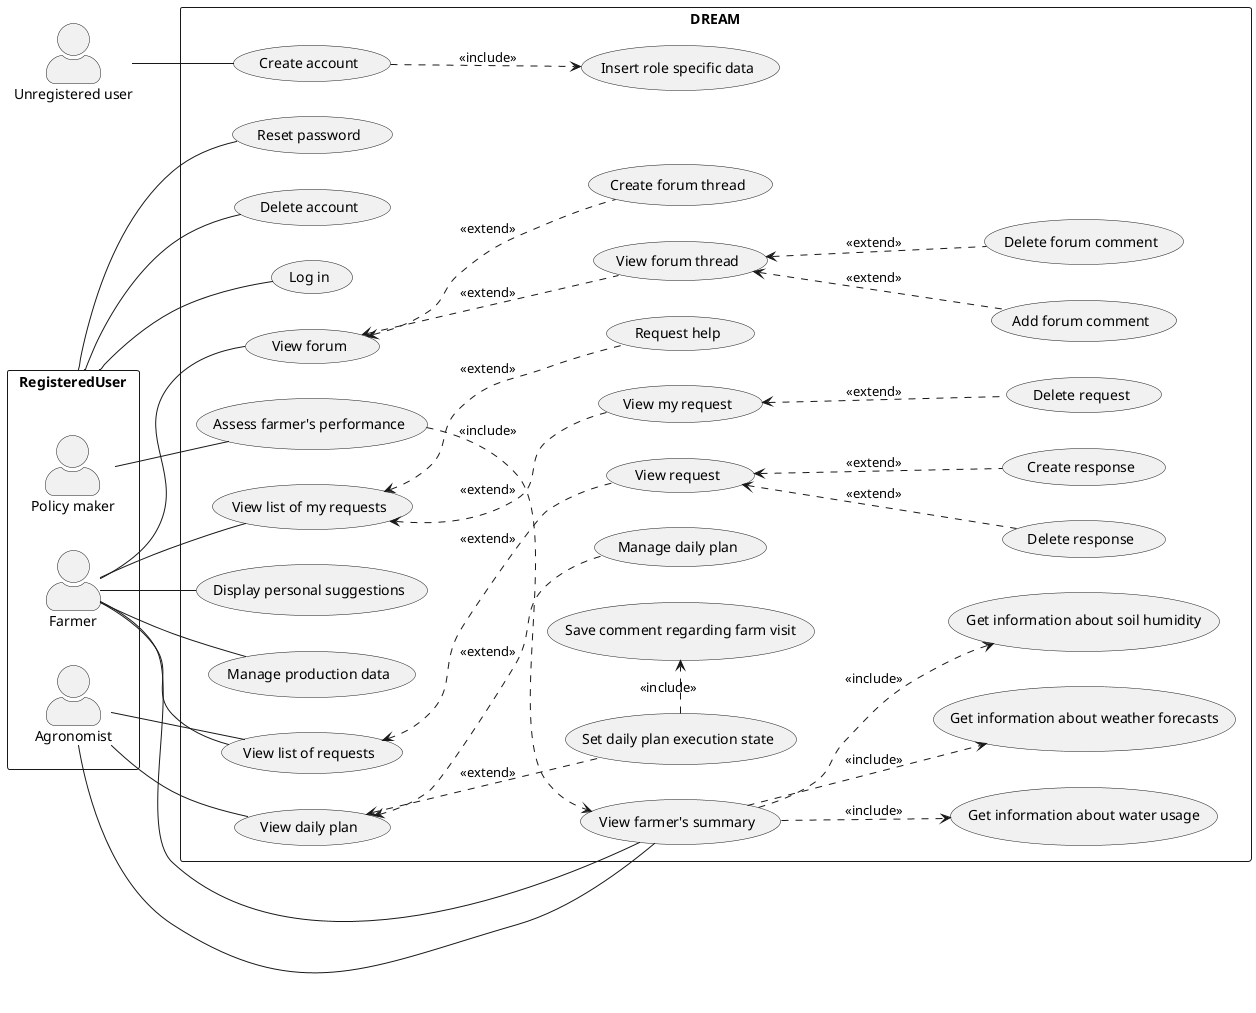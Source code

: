 @startuml Use case
left to right direction
skinparam packageStyle rectangle
skinparam actorStyle awesome

' skinparam linetype polyline
' skinparam linetype ortho

'Primary - should be on the left side
actor :Unregistered user: as UnregUser

package RegisteredUser {
    actor :Policy maker: as PolMaker
    actor :Farmer:
    actor :Agronomist:
}

' 'Secondary - should be on the right side
' package ExternalSystem {
'     actor :WeatherForecastSystem:
'     actor :WaterIrrigationSystem:
'     actor :SensorSystem:
' }

'visualisations - less details or additional phenomenas? as in lower diagram
'there are MANY missing phenomenas, that can be deducted from UC
'about SP: which is better?? - maybe a question to tamburri
'   "The system visualizes data ... for argonomist"
'   "The system visualizes data ..."
'   "Agronomist visualizes data"
rectangle DREAM {
    '''''''''''Common'''''''''''
    RegisteredUser -- (Log in)
    RegisteredUser -- (Reset password)
    RegisteredUser -- (Delete account)
    UnregUser -- (Create account)
    ' PolMaker -- (Log in)
    ' Agronomist -- (Log in)
    (Create account) ..> (Insert role specific data) : <<include>>

    '''''''''''Farmer'''''''''''
    ' Farmer -- (Log in)
    Farmer -- (View farmer's summary)
    (View farmer's summary) ..> (Get information about weather forecasts) : <<include>>
    (View farmer's summary) ..> (Get information about soil humidity) : <<include>>
    (View farmer's summary) ..> (Get information about water usage) : <<include>>
    Farmer -- (Display personal suggestions)
    Farmer -- (Manage production data)
    Farmer -- (View forum)
    (View forum) <.. (Create forum thread) : <<extend>>
    (View forum) <.. (View forum thread) : <<extend>>
    (View forum thread) <.. (Delete forum comment) : <<extend>>
    (View forum thread) <.. (Add forum comment) : <<extend>>
    (View list of my requests) <.. (Request help) : <<extend>>
    (View list of my requests) <.. (View my request) : <<extend>>
    Farmer -- (View list of requests)
    Farmer -- (View list of my requests)
    (View my request) <.. (Delete request) : <<extend>>

    '''''''''''Agronomist'''''''''''
    Agronomist -- (View farmer's summary)
    Agronomist -- (View list of requests)
    (View list of requests) <.. (View request) : <<extend>>
    (View request) <.. (Create response) : <<extend>>
    (View request) <.. (Delete response) : <<extend>>
    Agronomist -- (View daily plan)
    (View daily plan) <.. (Manage daily plan) : <<extend>>
    (View daily plan) <.. (Set daily plan execution state) : <<extend>>
    (Set daily plan execution state) .> (Save comment regarding farm visit) : <<include>>

    '''''''''''Policy maker'''''''''''
    PolMaker -- (Assess farmer's performance)
    ' PolMaker -- (View list of requests)
    (Assess farmer's performance) ..> (View farmer's summary) : <<include>>
}

@enduml
